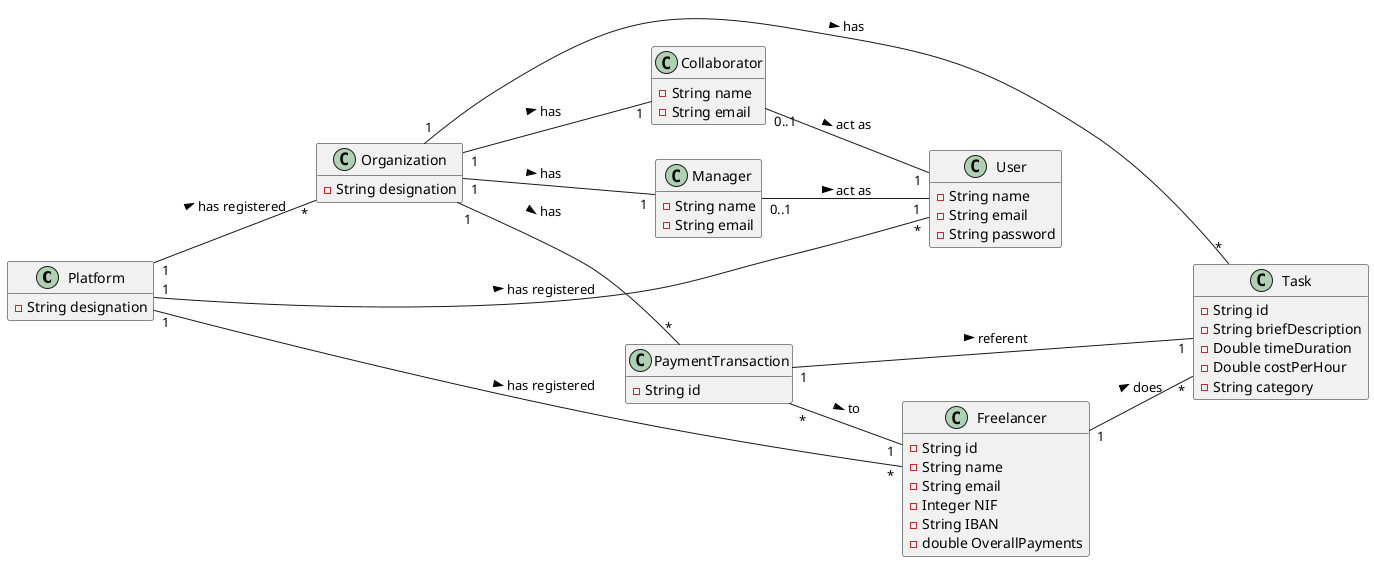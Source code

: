 @startuml

hide methods
left to right direction

class Platform {
  -String designation
}


class Organization {
  -String designation
}

class User {
  -String name
  -String email
  -String password
}

class Collaborator {
  -String name
  -String email
}

class Manager {
  -String name
  -String email
}

class Freelancer {
  -String id
  -String name
  -String email
  -Integer NIF
  -String IBAN
  -double OverallPayments
}


class PaymentTransaction {
  -String id
}

class Task {
  -String id
  -String briefDescription
  -Double timeDuration
  -Double costPerHour
  -String category
}




Platform "1" -- "*" Organization : has registered >
Platform "1" -- "*" Freelancer : has registered >
Platform "1" -- "*" User : has registered >


Organization "1" -- "1" Collaborator: has >
Organization "1" -- "1" Manager: has >
Organization "1" -- "*" Task : has >
Organization "1" -- "*" PaymentTransaction : has >


Collaborator "0..1" -- "1" User : act as >

Manager "0..1" -- "1" User : act as >

PaymentTransaction "*" -- "1" Freelancer : to >
PaymentTransaction "1" -- "1" Task : referent >

Freelancer "1" -- "*" Task : does >
@enduml
